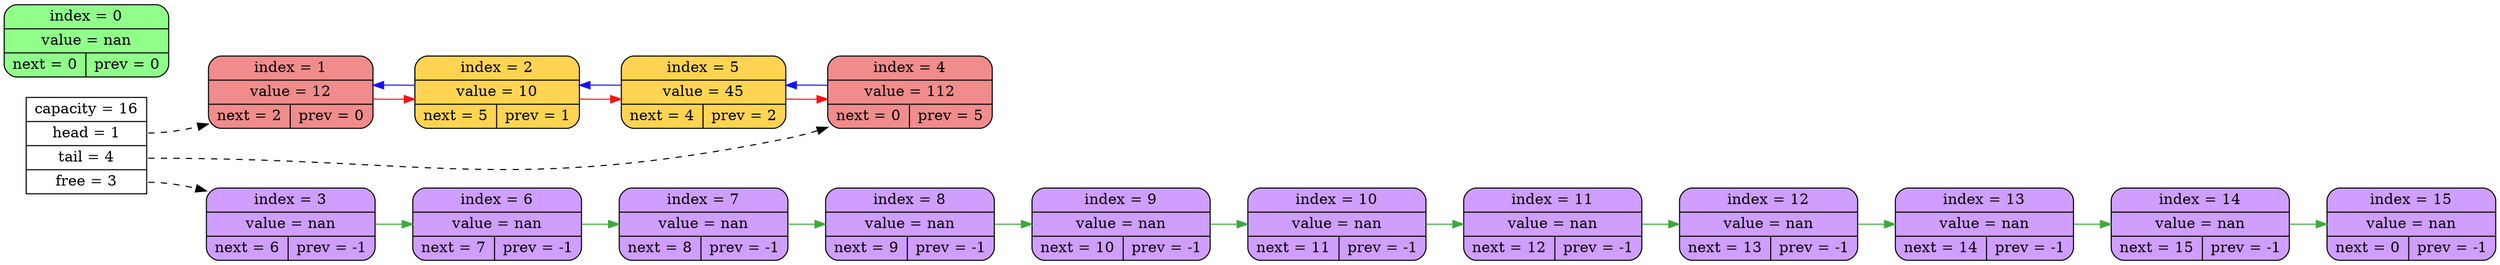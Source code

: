digraph
{
    rankdir = LR;
    list_info[shape = record, label = "{{capacity = 16 | <f0> head = 1 | <f1> tail = 4 | <f2> free = 3}}"];

    node0[shape = Mrecord, label = "{index = 0} | {value = nan} | {next = 0 | prev = 0}", style = "filled", fillcolor = "#8FFF8A"];
    node1[shape = Mrecord, label = "{index = 1} | {value = 12} | {next = 2 | prev = 0}", style = "filled", fillcolor = "#F08C8C"];
    node2[shape = Mrecord, label = "{index = 2} | {value = 10} | {next = 5 | prev = 1}", style = "filled", fillcolor = "#FFD452"];
    node3[shape = Mrecord, label = "{index = 3} | {value = nan} | {next = 6 | prev = -1}", style = "filled", fillcolor = "#CF9EFF"];
    node4[shape = Mrecord, label = "{index = 4} | {value = 112} | {next = 0 | prev = 5}", style = "filled", fillcolor = "#F08C8C"];
    node5[shape = Mrecord, label = "{index = 5} | {value = 45} | {next = 4 | prev = 2}", style = "filled", fillcolor = "#FFD452"];
    node6[shape = Mrecord, label = "{index = 6} | {value = nan} | {next = 7 | prev = -1}", style = "filled", fillcolor = "#CF9EFF"];
    node7[shape = Mrecord, label = "{index = 7} | {value = nan} | {next = 8 | prev = -1}", style = "filled", fillcolor = "#CF9EFF"];
    node8[shape = Mrecord, label = "{index = 8} | {value = nan} | {next = 9 | prev = -1}", style = "filled", fillcolor = "#CF9EFF"];
    node9[shape = Mrecord, label = "{index = 9} | {value = nan} | {next = 10 | prev = -1}", style = "filled", fillcolor = "#CF9EFF"];
    node10[shape = Mrecord, label = "{index = 10} | {value = nan} | {next = 11 | prev = -1}", style = "filled", fillcolor = "#CF9EFF"];
    node11[shape = Mrecord, label = "{index = 11} | {value = nan} | {next = 12 | prev = -1}", style = "filled", fillcolor = "#CF9EFF"];
    node12[shape = Mrecord, label = "{index = 12} | {value = nan} | {next = 13 | prev = -1}", style = "filled", fillcolor = "#CF9EFF"];
    node13[shape = Mrecord, label = "{index = 13} | {value = nan} | {next = 14 | prev = -1}", style = "filled", fillcolor = "#CF9EFF"];
    node14[shape = Mrecord, label = "{index = 14} | {value = nan} | {next = 15 | prev = -1}", style = "filled", fillcolor = "#CF9EFF"];
    node15[shape = Mrecord, label = "{index = 15} | {value = nan} | {next = 0 | prev = -1}", style = "filled", fillcolor = "#CF9EFF"];

    node1->node2 [color = "#FF0F0F"];
    node2->node5 [color = "#FF0F0F"];
    node2->node1 [color = "#170FFF"];
    node3->node6 [color = "#3CAA3C"];
    node4->node5 [color = "#170FFF"];
    node5->node4 [color = "#FF0F0F"];
    node5->node2 [color = "#170FFF"];
    node6->node7 [color = "#3CAA3C"];
    node7->node8 [color = "#3CAA3C"];
    node8->node9 [color = "#3CAA3C"];
    node9->node10 [color = "#3CAA3C"];
    node10->node11 [color = "#3CAA3C"];
    node11->node12 [color = "#3CAA3C"];
    node12->node13 [color = "#3CAA3C"];
    node13->node14 [color = "#3CAA3C"];
    node14->node15 [color = "#3CAA3C"];

    list_info:<f0>->node1 [color = "black", style="dashed"];
    list_info:<f1>->node4 [color = "black", style="dashed"];
    list_info:<f2>->node3 [color = "black", style="dashed"];
}
